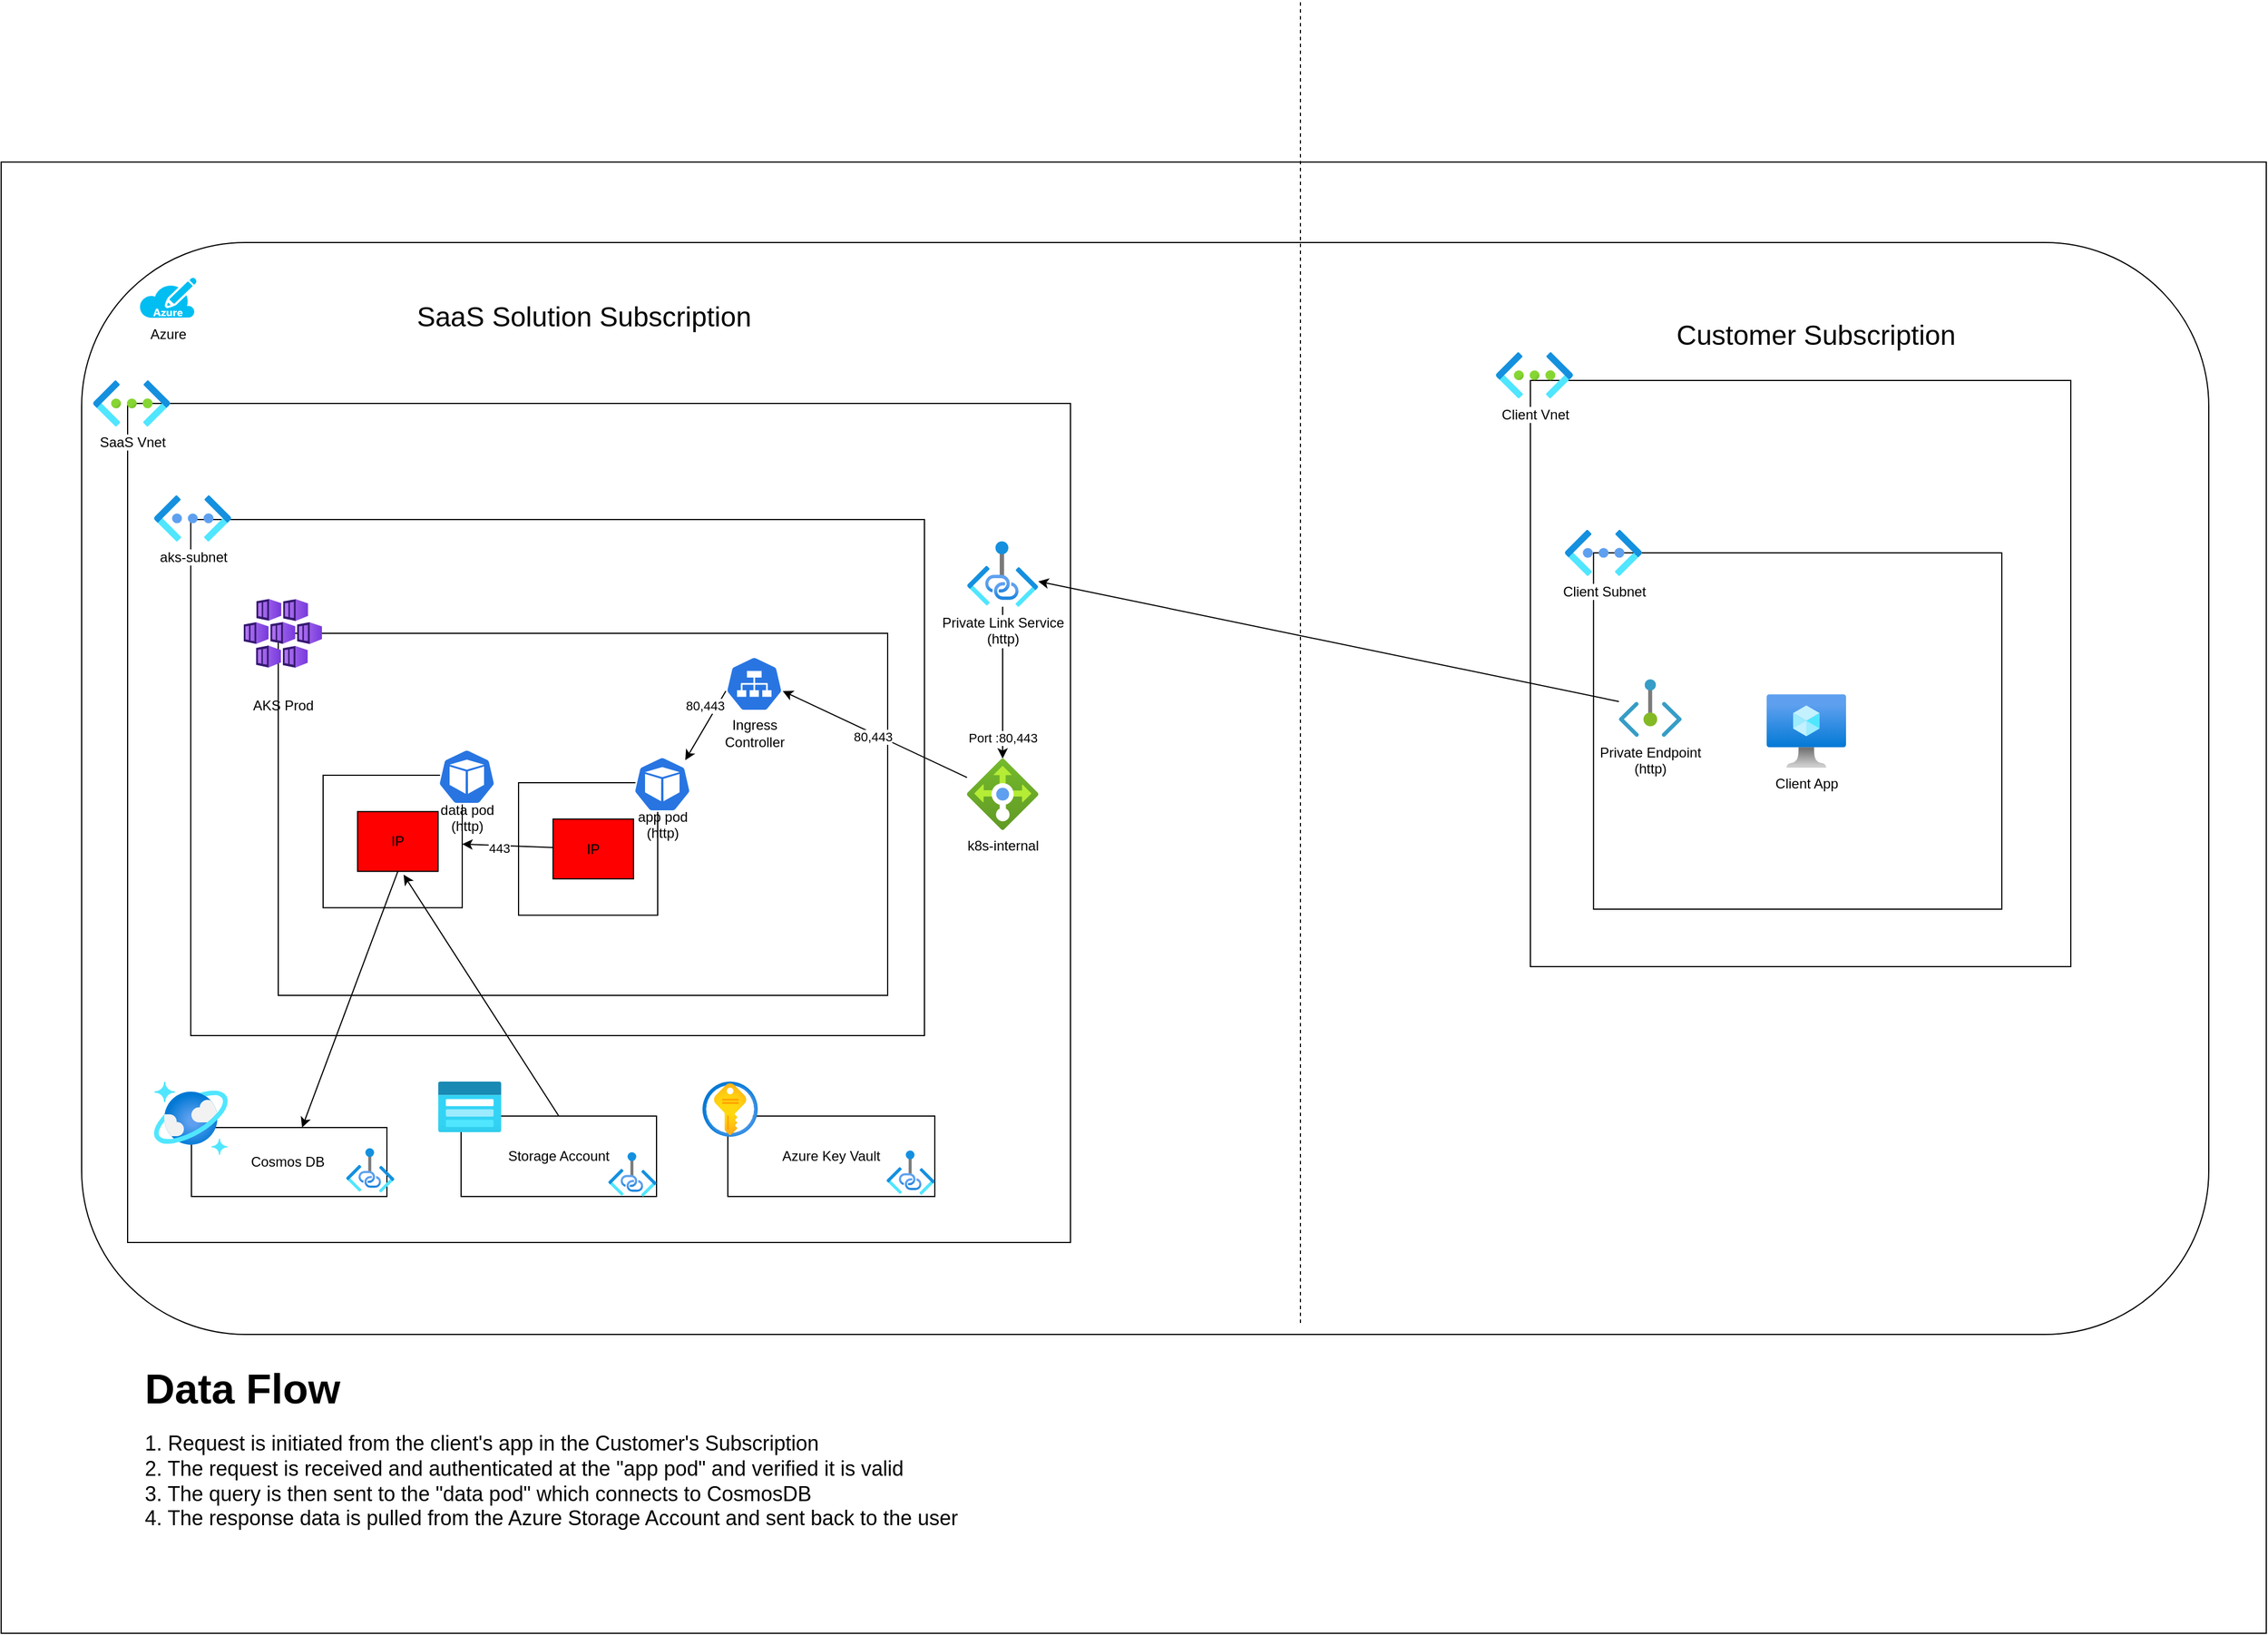 <mxfile>
    <diagram id="sRKXWuvw9UC4DxCprUaX" name="Page-1">
        <mxGraphModel dx="2128" dy="1637" grid="1" gridSize="10" guides="1" tooltips="1" connect="1" arrows="1" fold="1" page="1" pageScale="1" pageWidth="850" pageHeight="1100" math="0" shadow="0">
            <root>
                <mxCell id="0"/>
                <mxCell id="1" parent="0"/>
                <mxCell id="149" value="" style="rounded=0;whiteSpace=wrap;html=1;" parent="1" vertex="1">
                    <mxGeometry x="-730" y="540" width="1970" height="1280" as="geometry"/>
                </mxCell>
                <mxCell id="2" value="" style="rounded=1;whiteSpace=wrap;html=1;" parent="1" vertex="1">
                    <mxGeometry x="-660" y="610" width="1850" height="950" as="geometry"/>
                </mxCell>
                <mxCell id="3" value="Azure" style="verticalLabelPosition=bottom;html=1;verticalAlign=top;align=center;strokeColor=none;fillColor=#00BEF2;shape=mxgraph.azure.azure_subscription;" parent="1" vertex="1">
                    <mxGeometry x="-610" y="640.5" width="50" height="35" as="geometry"/>
                </mxCell>
                <mxCell id="4" value="" style="whiteSpace=wrap;html=1;" parent="1" vertex="1">
                    <mxGeometry x="-620" y="750" width="820" height="730" as="geometry"/>
                </mxCell>
                <mxCell id="5" value="SaaS Vnet" style="aspect=fixed;html=1;points=[];align=center;image;fontSize=12;image=img/lib/azure2/networking/Virtual_Networks.svg;" parent="1" vertex="1">
                    <mxGeometry x="-650" y="730" width="67" height="40" as="geometry"/>
                </mxCell>
                <mxCell id="13" value="" style="group" parent="1" vertex="1" connectable="0">
                    <mxGeometry x="-597" y="880" width="670" height="420" as="geometry"/>
                </mxCell>
                <mxCell id="14" value="" style="whiteSpace=wrap;html=1;" parent="13" vertex="1">
                    <mxGeometry x="31.905" y="-28.966" width="638.095" height="448.966" as="geometry"/>
                </mxCell>
                <mxCell id="15" value="" style="group" parent="13" vertex="1" connectable="0">
                    <mxGeometry x="78" y="17.5" width="560" height="367.5" as="geometry"/>
                </mxCell>
                <mxCell id="16" value="" style="whiteSpace=wrap;html=1;" parent="15" vertex="1">
                    <mxGeometry x="30" y="52.5" width="530" height="315" as="geometry"/>
                </mxCell>
                <mxCell id="18" value="AKS Prod" style="text;html=1;align=center;verticalAlign=middle;resizable=0;points=[];autosize=1;strokeColor=none;" parent="15" vertex="1">
                    <mxGeometry x="-0.998" y="105" width="70" height="20" as="geometry"/>
                </mxCell>
                <mxCell id="92" value="&lt;br&gt;&lt;br&gt;&lt;br&gt;&lt;br&gt;&lt;br&gt;&lt;br&gt;Ingress&lt;br&gt;Controller" style="sketch=0;html=1;dashed=0;whitespace=wrap;fillColor=#2875E2;strokeColor=#ffffff;points=[[0.005,0.63,0],[0.1,0.2,0],[0.9,0.2,0],[0.5,0,0],[0.995,0.63,0],[0.72,0.99,0],[0.5,1,0],[0.28,0.99,0]];shape=mxgraph.kubernetes.icon;prIcon=svc" parent="15" vertex="1">
                    <mxGeometry x="419" y="72.5" width="50" height="48" as="geometry"/>
                </mxCell>
                <mxCell id="88" style="edgeStyle=none;html=1;entryX=0.9;entryY=0.2;entryDx=0;entryDy=0;entryPerimeter=0;exitX=0.005;exitY=0.63;exitDx=0;exitDy=0;exitPerimeter=0;" parent="15" source="92" target="22" edge="1">
                    <mxGeometry relative="1" as="geometry">
                        <mxPoint x="359" y="99.5" as="sourcePoint"/>
                    </mxGeometry>
                </mxCell>
                <mxCell id="96" value="80,443" style="edgeLabel;html=1;align=center;verticalAlign=middle;resizable=0;points=[];" parent="88" vertex="1" connectable="0">
                    <mxGeometry x="-0.663" y="-1" relative="1" as="geometry">
                        <mxPoint x="-12" y="3" as="offset"/>
                    </mxGeometry>
                </mxCell>
                <mxCell id="154" value="" style="rounded=0;whiteSpace=wrap;html=1;" vertex="1" parent="15">
                    <mxGeometry x="239" y="182.5" width="121" height="115.25" as="geometry"/>
                </mxCell>
                <mxCell id="160" style="edgeStyle=none;html=1;" edge="1" parent="15" source="155" target="157">
                    <mxGeometry relative="1" as="geometry"/>
                </mxCell>
                <mxCell id="163" value="443" style="edgeLabel;html=1;align=center;verticalAlign=middle;resizable=0;points=[];" vertex="1" connectable="0" parent="160">
                    <mxGeometry x="0.203" y="2" relative="1" as="geometry">
                        <mxPoint as="offset"/>
                    </mxGeometry>
                </mxCell>
                <mxCell id="155" value="IP" style="rounded=0;whiteSpace=wrap;html=1;fillColor=#FF0000;" vertex="1" parent="15">
                    <mxGeometry x="269" y="214.12" width="70" height="52" as="geometry"/>
                </mxCell>
                <mxCell id="22" value="&lt;br&gt;&lt;br&gt;&lt;br&gt;&lt;br&gt;&lt;br&gt;app pod&lt;br&gt;(http)" style="sketch=0;html=1;dashed=0;whitespace=wrap;fillColor=#2875E2;strokeColor=#ffffff;points=[[0.005,0.63,0],[0.1,0.2,0],[0.9,0.2,0],[0.5,0,0],[0.995,0.63,0],[0.72,0.99,0],[0.5,1,0],[0.28,0.99,0]];shape=mxgraph.kubernetes.icon;prIcon=pod" parent="15" vertex="1">
                    <mxGeometry x="339" y="148.995" width="50" height="69.517" as="geometry"/>
                </mxCell>
                <mxCell id="157" value="" style="rounded=0;whiteSpace=wrap;html=1;" vertex="1" parent="15">
                    <mxGeometry x="69" y="176" width="121" height="115.25" as="geometry"/>
                </mxCell>
                <mxCell id="158" value="IP" style="rounded=0;whiteSpace=wrap;html=1;fillColor=#FF0000;" vertex="1" parent="15">
                    <mxGeometry x="99" y="207.62" width="70" height="52" as="geometry"/>
                </mxCell>
                <mxCell id="159" value="&lt;br&gt;&lt;br&gt;&lt;br&gt;&lt;br&gt;&lt;br&gt;data pod&lt;br&gt;(http)" style="sketch=0;html=1;dashed=0;whitespace=wrap;fillColor=#2875E2;strokeColor=#ffffff;points=[[0.005,0.63,0],[0.1,0.2,0],[0.9,0.2,0],[0.5,0,0],[0.995,0.63,0],[0.72,0.99,0],[0.5,1,0],[0.28,0.99,0]];shape=mxgraph.kubernetes.icon;prIcon=pod" vertex="1" parent="15">
                    <mxGeometry x="169" y="142.495" width="50" height="69.517" as="geometry"/>
                </mxCell>
                <mxCell id="17" value="" style="aspect=fixed;html=1;points=[];align=center;image;fontSize=12;image=img/lib/azure2/containers/Kubernetes_Services.svg;" parent="13" vertex="1">
                    <mxGeometry x="78" y="40" width="68" height="60" as="geometry"/>
                </mxCell>
                <mxCell id="28" value="aks-subnet" style="aspect=fixed;html=1;points=[];align=center;image;fontSize=12;image=img/lib/azure2/networking/Virtual_Networks_Classic.svg;" parent="1" vertex="1">
                    <mxGeometry x="-597" y="830" width="67" height="40" as="geometry"/>
                </mxCell>
                <mxCell id="29" value="" style="group" parent="1" vertex="1" connectable="0">
                    <mxGeometry x="-350" y="1340" width="232" height="103.5" as="geometry"/>
                </mxCell>
                <mxCell id="30" value="Storage Account" style="whiteSpace=wrap;html=1;" parent="29" vertex="1">
                    <mxGeometry x="20" y="30" width="170" height="70" as="geometry"/>
                </mxCell>
                <mxCell id="31" value="" style="aspect=fixed;html=1;points=[];align=center;image;fontSize=12;image=img/lib/azure2/storage/Storage_Accounts_Classic.svg;" parent="29" vertex="1">
                    <mxGeometry width="55" height="44" as="geometry"/>
                </mxCell>
                <mxCell id="32" value="" style="aspect=fixed;html=1;points=[];align=center;image;fontSize=12;image=img/lib/azure2/networking/Private_Link.svg;" parent="29" vertex="1">
                    <mxGeometry x="148" y="61.5" width="42" height="38.5" as="geometry"/>
                </mxCell>
                <mxCell id="33" value="" style="group" parent="1" vertex="1" connectable="0">
                    <mxGeometry x="-120" y="1340" width="252" height="102" as="geometry"/>
                </mxCell>
                <mxCell id="34" value="Azure Key Vault" style="whiteSpace=wrap;html=1;" parent="33" vertex="1">
                    <mxGeometry x="22" y="30" width="180" height="70" as="geometry"/>
                </mxCell>
                <mxCell id="35" value="" style="aspect=fixed;html=1;points=[];align=center;image;fontSize=12;image=img/lib/azure2/security/Key_Vaults.svg;" parent="33" vertex="1">
                    <mxGeometry width="48" height="48" as="geometry"/>
                </mxCell>
                <mxCell id="36" value="" style="aspect=fixed;html=1;points=[];align=center;image;fontSize=12;image=img/lib/azure2/networking/Private_Link.svg;" parent="33" vertex="1">
                    <mxGeometry x="160" y="60" width="42" height="38.5" as="geometry"/>
                </mxCell>
                <mxCell id="37" value="" style="group" parent="1" vertex="1" connectable="0">
                    <mxGeometry x="-600" y="1350" width="212" height="90" as="geometry"/>
                </mxCell>
                <mxCell id="38" value="Cosmos DB&amp;nbsp;" style="whiteSpace=wrap;html=1;" parent="37" vertex="1">
                    <mxGeometry x="35.5" y="30" width="170" height="60" as="geometry"/>
                </mxCell>
                <mxCell id="40" value="" style="aspect=fixed;html=1;points=[];align=center;image;fontSize=12;image=img/lib/azure2/networking/Private_Link.svg;" parent="37" vertex="1">
                    <mxGeometry x="170" y="48" width="42" height="38.5" as="geometry"/>
                </mxCell>
                <mxCell id="112" style="edgeStyle=none;html=1;entryX=0.995;entryY=0.63;entryDx=0;entryDy=0;entryPerimeter=0;" parent="1" source="43" target="92" edge="1">
                    <mxGeometry relative="1" as="geometry">
                        <mxPoint x="9.75" y="992.24" as="targetPoint"/>
                    </mxGeometry>
                </mxCell>
                <mxCell id="113" value="80,443" style="edgeLabel;html=1;align=center;verticalAlign=middle;resizable=0;points=[];" parent="112" vertex="1" connectable="0">
                    <mxGeometry x="0.019" y="3" relative="1" as="geometry">
                        <mxPoint as="offset"/>
                    </mxGeometry>
                </mxCell>
                <mxCell id="43" value="k8s-internal" style="aspect=fixed;html=1;points=[];align=center;image;fontSize=12;image=img/lib/azure2/networking/Load_Balancers.svg;" parent="1" vertex="1">
                    <mxGeometry x="110" y="1059" width="62" height="62" as="geometry"/>
                </mxCell>
                <mxCell id="46" value="" style="whiteSpace=wrap;html=1;" parent="1" vertex="1">
                    <mxGeometry x="600" y="730" width="470" height="510" as="geometry"/>
                </mxCell>
                <mxCell id="47" value="Client Vnet" style="aspect=fixed;html=1;points=[];align=center;image;fontSize=12;image=img/lib/azure2/networking/Virtual_Networks.svg;" parent="1" vertex="1">
                    <mxGeometry x="570" y="705.5" width="67" height="40" as="geometry"/>
                </mxCell>
                <mxCell id="48" style="edgeStyle=none;html=1;" parent="1" source="49" target="43" edge="1">
                    <mxGeometry relative="1" as="geometry"/>
                </mxCell>
                <mxCell id="115" value="Port :80,443" style="edgeLabel;html=1;align=center;verticalAlign=middle;resizable=0;points=[];" parent="48" vertex="1" connectable="0">
                    <mxGeometry x="-0.479" y="-2" relative="1" as="geometry">
                        <mxPoint x="2" y="79" as="offset"/>
                    </mxGeometry>
                </mxCell>
                <mxCell id="49" value="Private Link Service&lt;br&gt;(http)" style="aspect=fixed;html=1;points=[];align=center;image;fontSize=12;image=img/lib/azure2/networking/Private_Link.svg;" parent="1" vertex="1">
                    <mxGeometry x="110" y="870" width="62" height="56.83" as="geometry"/>
                </mxCell>
                <mxCell id="51" value="" style="whiteSpace=wrap;html=1;" parent="1" vertex="1">
                    <mxGeometry x="654.9" y="880" width="355.1" height="310" as="geometry"/>
                </mxCell>
                <mxCell id="50" style="edgeStyle=none;html=1;" parent="1" source="54" target="49" edge="1">
                    <mxGeometry relative="1" as="geometry"/>
                </mxCell>
                <mxCell id="52" value="Client App" style="aspect=fixed;html=1;points=[];align=center;image;fontSize=12;image=img/lib/azure2/compute/Virtual_Machine.svg;" parent="1" vertex="1">
                    <mxGeometry x="805.5" y="1003" width="69" height="64" as="geometry"/>
                </mxCell>
                <mxCell id="53" value="Client Subnet" style="aspect=fixed;html=1;points=[];align=center;image;fontSize=12;image=img/lib/azure2/networking/Virtual_Networks_Classic.svg;" parent="1" vertex="1">
                    <mxGeometry x="630" y="860" width="67" height="40" as="geometry"/>
                </mxCell>
                <mxCell id="54" value="Private Endpoint&lt;br&gt;(http)" style="aspect=fixed;html=1;points=[];align=center;image;fontSize=12;image=img/lib/azure2/networking/Private_Endpoint.svg;" parent="1" vertex="1">
                    <mxGeometry x="677" y="990" width="54.55" height="50" as="geometry"/>
                </mxCell>
                <mxCell id="145" value="" style="endArrow=none;dashed=1;html=1;" parent="1" edge="1">
                    <mxGeometry width="50" height="50" relative="1" as="geometry">
                        <mxPoint x="400" y="1550" as="sourcePoint"/>
                        <mxPoint x="400" y="400" as="targetPoint"/>
                    </mxGeometry>
                </mxCell>
                <mxCell id="147" value="&lt;font style=&quot;font-size: 24px&quot;&gt;SaaS Solution Subscription&lt;/font&gt;" style="text;html=1;strokeColor=none;fillColor=none;align=center;verticalAlign=middle;whiteSpace=wrap;rounded=0;" parent="1" vertex="1">
                    <mxGeometry x="-388" y="660" width="330" height="30" as="geometry"/>
                </mxCell>
                <mxCell id="148" value="&lt;font style=&quot;font-size: 24px&quot;&gt;Customer Subscription&lt;/font&gt;" style="text;html=1;strokeColor=none;fillColor=none;align=center;verticalAlign=middle;whiteSpace=wrap;rounded=0;" parent="1" vertex="1">
                    <mxGeometry x="677.45" y="675.5" width="343" height="30" as="geometry"/>
                </mxCell>
                <mxCell id="153" value="" style="aspect=fixed;html=1;points=[];align=center;image;fontSize=12;image=img/lib/azure2/databases/Azure_Cosmos_DB.svg;" vertex="1" parent="1">
                    <mxGeometry x="-597" y="1340" width="64" height="64" as="geometry"/>
                </mxCell>
                <mxCell id="161" style="edgeStyle=none;html=1;exitX=0.5;exitY=1;exitDx=0;exitDy=0;" edge="1" parent="1" source="158" target="38">
                    <mxGeometry relative="1" as="geometry">
                        <mxPoint x="-400" y="1180" as="sourcePoint"/>
                    </mxGeometry>
                </mxCell>
                <mxCell id="162" style="edgeStyle=none;html=1;exitX=0.5;exitY=0;exitDx=0;exitDy=0;" edge="1" parent="1" source="30">
                    <mxGeometry relative="1" as="geometry">
                        <mxPoint x="-380" y="1160" as="targetPoint"/>
                    </mxGeometry>
                </mxCell>
                <mxCell id="164" value="&lt;h1&gt;&lt;font style=&quot;font-size: 36px;&quot;&gt;Data Flow&lt;/font&gt;&lt;/h1&gt;&lt;p&gt;&lt;font style=&quot;font-size: 18px;&quot;&gt;1. Request is initiated from the client's app in the Customer's Subscription&lt;br&gt;2. The request is received and authenticated at the &quot;app pod&quot; and verified it is valid&lt;br&gt;&lt;/font&gt;&lt;span style=&quot;font-size: 18px; background-color: initial;&quot;&gt;3. The query is then sent to the &quot;data pod&quot; which connects to CosmosDB&lt;br&gt;4. The response data is pulled from the Azure Storage Account and sent back to the user&lt;/span&gt;&lt;/p&gt;" style="text;html=1;strokeColor=none;fillColor=none;spacing=5;spacingTop=-20;whiteSpace=wrap;overflow=hidden;rounded=0;" vertex="1" parent="1">
                    <mxGeometry x="-610" y="1580" width="820" height="230" as="geometry"/>
                </mxCell>
            </root>
        </mxGraphModel>
    </diagram>
</mxfile>